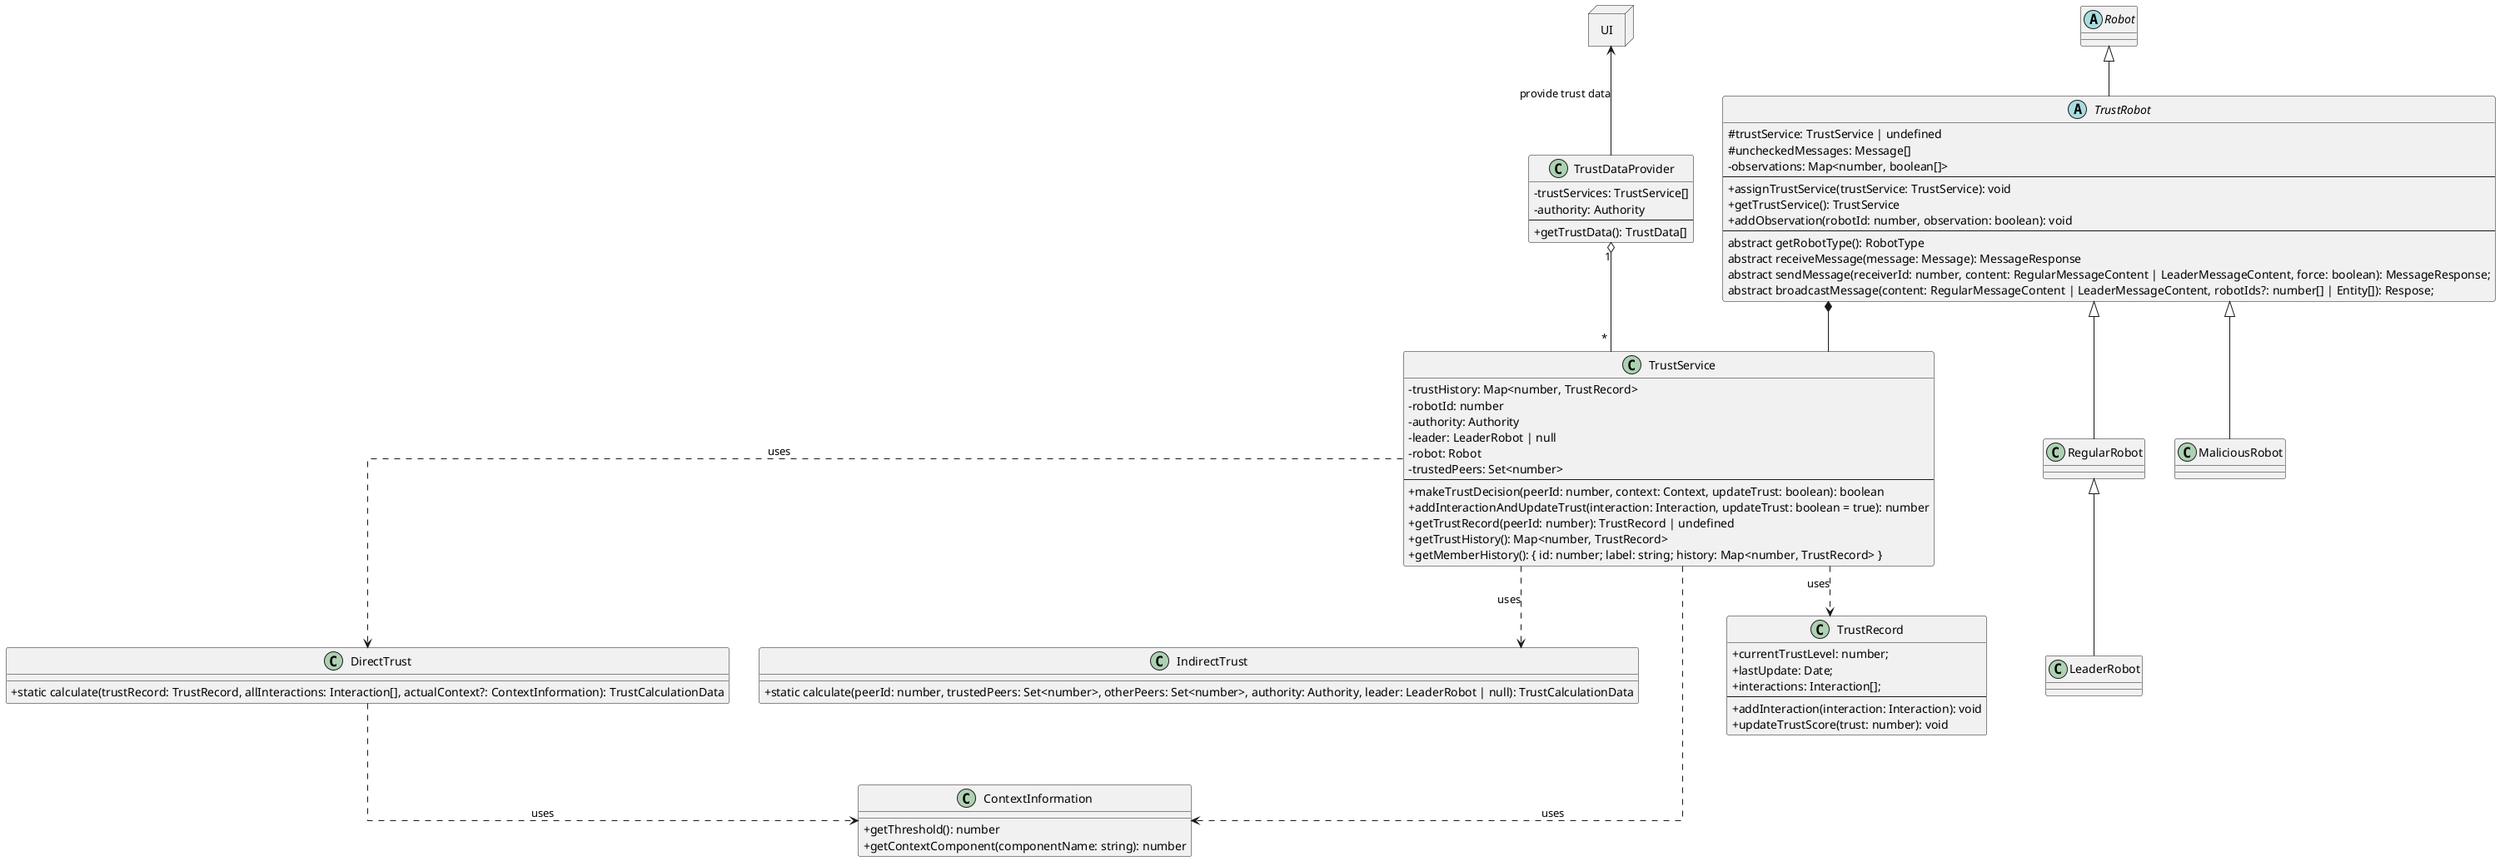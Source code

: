 @startuml
skinparam classAttributeIconSize 0
skinparam linetype ortho

class TrustService {
  - trustHistory: Map<number, TrustRecord>
  - robotId: number
  - authority: Authority
  - leader: LeaderRobot | null
  - robot: Robot
  - trustedPeers: Set<number>
  --
  + makeTrustDecision(peerId: number, context: Context, updateTrust: boolean): boolean
  + addInteractionAndUpdateTrust(interaction: Interaction, updateTrust: boolean = true): number
  + getTrustRecord(peerId: number): TrustRecord | undefined
  + getTrustHistory(): Map<number, TrustRecord> 
  + getMemberHistory(): { id: number; label: string; history: Map<number, TrustRecord> }
}

abstract class TrustRobot extends Robot {
  # trustService: TrustService | undefined
  # uncheckedMessages: Message[]
  - observations: Map<number, boolean[]>
  --
  + assignTrustService(trustService: TrustService): void
  + getTrustService(): TrustService
  + addObservation(robotId: number, observation: boolean): void
  --
  abstract getRobotType(): RobotType
  abstract receiveMessage(message: Message): MessageResponse
  abstract sendMessage(receiverId: number, content: RegularMessageContent | LeaderMessageContent, force: boolean): MessageResponse;
  abstract broadcastMessage(content: RegularMessageContent | LeaderMessageContent, robotIds?: number[] | Entity[]): Respose;
}

abstract class Robot {

}

class DirectTrust {
    + static calculate(trustRecord: TrustRecord, allInteractions: Interaction[], actualContext?: ContextInformation): TrustCalculationData 
}

class IndirectTrust {
    + static calculate(peerId: number, trustedPeers: Set<number>, otherPeers: Set<number>, authority: Authority, leader: LeaderRobot | null): TrustCalculationData
}

class ContextInformation {
    + getThreshold(): number
    + getContextComponent(componentName: string): number
}

class RegularRobot extends TrustRobot {

}

class MaliciousRobot extends TrustRobot {

}

class LeaderRobot extends RegularRobot {

}

class TrustRecord {
  + currentTrustLevel: number;
  + lastUpdate: Date;
  + interactions: Interaction[];
  --
  + addInteraction(interaction: Interaction): void
  + updateTrustScore(trust: number): void
}

class TrustDataProvider {
    - trustServices: TrustService[]
    - authority: Authority
    --
    + getTrustData(): TrustData[]
}

package UI <<Node>> {

}



' Relationships
' Robot <|-- TrustRobot
' TrustRobot <|-- LeaderRobot
' Trust <|-- DirectTrust
' Trust <|-- IndirectTrust

' Robot o-- MovementController
' Robot o-- DetectionController
' Robot o-- CommunicationController

' TrustRobot o-- TrustService
' TrustService "1" o-- "*" Interaction : trustHistory

' Interaction o-- ContextInformation

' TrustService ..> Authority : interacts with
' TrustService ..> Interaction : updates trust based on

TrustService ..> DirectTrust : uses
TrustService ..> IndirectTrust : uses
TrustService ..> ContextInformation : uses
TrustService ..> TrustRecord : uses
DirectTrust ..> ContextInformation : uses
TrustRobot *-- TrustService

UI <-- TrustDataProvider : provide trust data
TrustDataProvider "1" o-- " *" TrustService



' DirectTrust ..> Interaction : calculates from

@enduml
